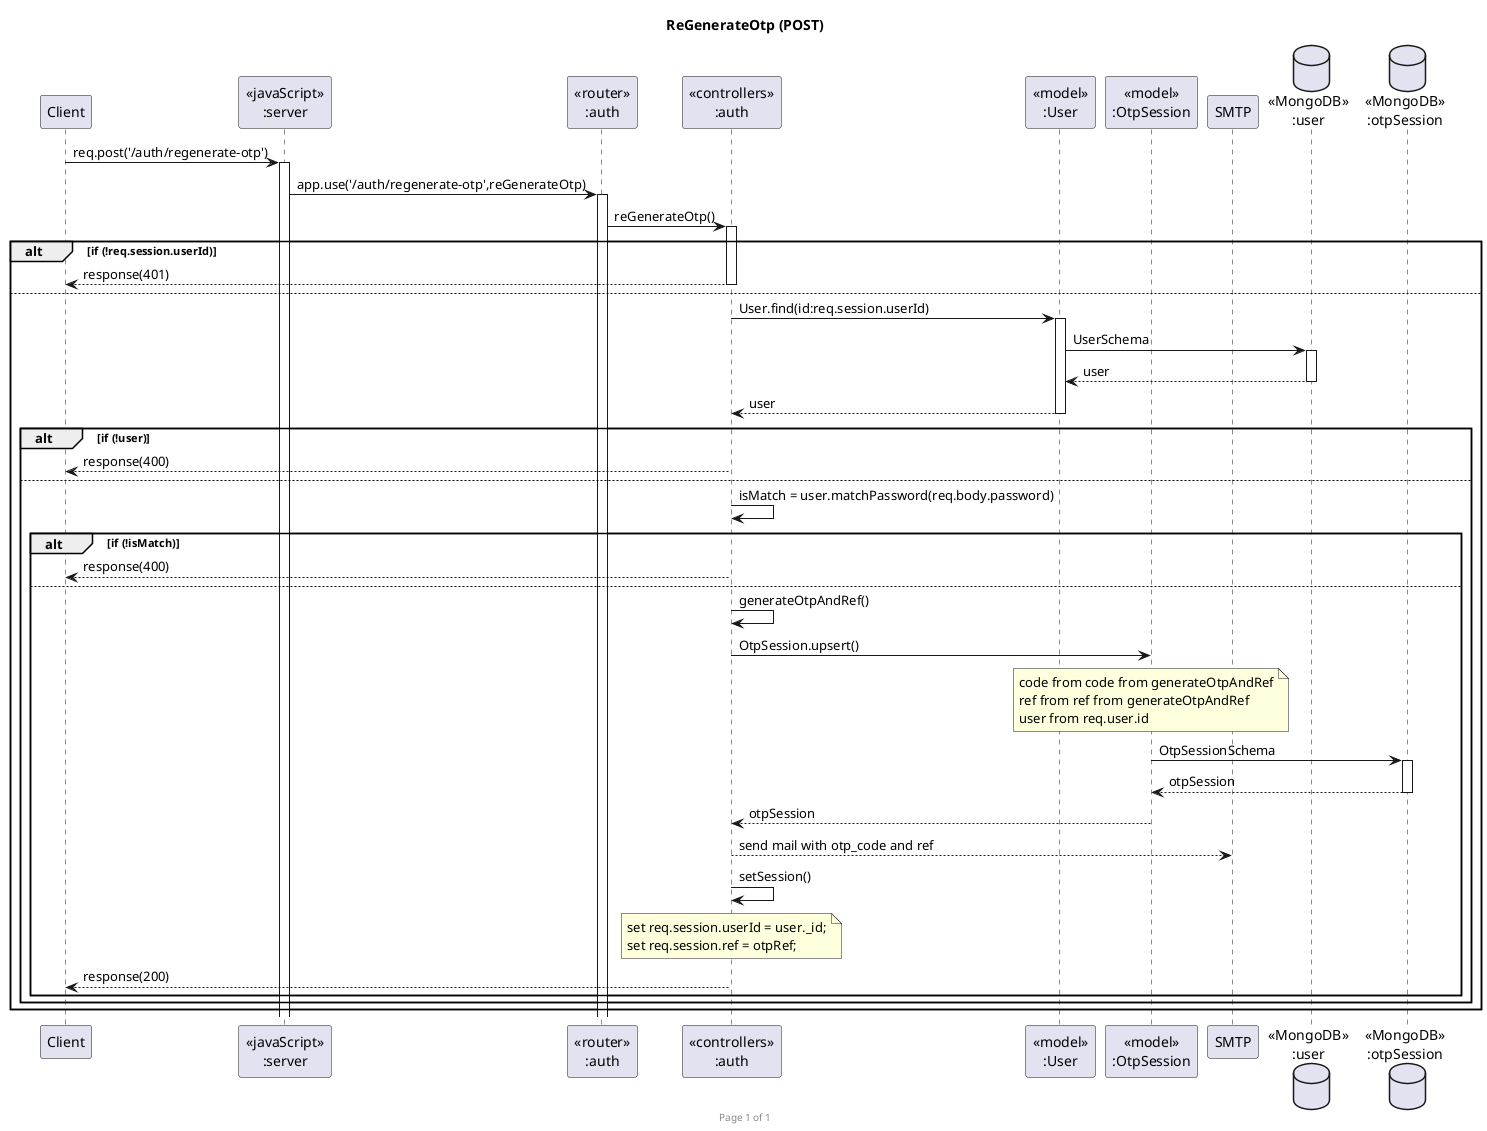 @startuml ReGenerateOtp (POST)

footer Page %page% of %lastpage%
title "ReGenerateOtp (POST)"

participant "Client" as client
participant "<<javaScript>>\n:server" as server
participant "<<router>>\n:auth" as AuthRouter
participant "<<controllers>>\n:auth" as AuthController
participant "<<model>>\n:User" as UserModel
participant "<<model>>\n:OtpSession" as OtpSessionModel
participant "SMTP" as SMTP

database "<<MongoDB>>\n:user" as UserDatabase
database "<<MongoDB>>\n:otpSession" as OtpSessionDatabase

client->server ++:req.post('/auth/regenerate-otp')
server->AuthRouter ++:app.use('/auth/regenerate-otp',reGenerateOtp)
AuthRouter -> AuthController ++: reGenerateOtp()
alt if (!req.session.userId)
AuthController-->client --:response(401)
else

AuthController->UserModel ++: User.find(id:req.session.userId)
UserModel ->UserDatabase ++: UserSchema
UserDatabase --> UserModel --: user
AuthController <-- UserModel --:user
alt if (!user)
AuthController-->client --:response(400)
else
AuthController->AuthController : isMatch = user.matchPassword(req.body.password)
alt if (!isMatch)
AuthController-->client --:response(400)
else
AuthController->AuthController : generateOtpAndRef()
AuthController->OtpSessionModel : OtpSession.upsert()
note over OtpSessionModel
code from code from generateOtpAndRef
ref from ref from generateOtpAndRef
user from req.user.id
end note
OtpSessionModel ->OtpSessionDatabase ++: OtpSessionSchema
OtpSessionDatabase --> OtpSessionModel --: otpSession
AuthController <-- OtpSessionModel --:otpSession
AuthController -->SMTP : send mail with otp_code and ref
AuthController->AuthController : setSession()
note over AuthController
set req.session.userId = user._id;
set req.session.ref = otpRef;
end note
AuthController-->client --:response(200)
end
end
end



@enduml
